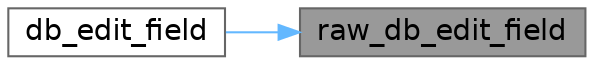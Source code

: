digraph "raw_db_edit_field"
{
 // LATEX_PDF_SIZE
  bgcolor="transparent";
  edge [fontname=Helvetica,fontsize=14,labelfontname=Helvetica,labelfontsize=14];
  node [fontname=Helvetica,fontsize=14,shape=box,height=0.2,width=0.4];
  rankdir="RL";
  Node1 [id="Node000001",label="raw_db_edit_field",height=0.2,width=0.4,color="gray40", fillcolor="grey60", style="filled", fontcolor="black",tooltip=" "];
  Node1 -> Node2 [id="edge1_Node000001_Node000002",dir="back",color="steelblue1",style="solid",tooltip=" "];
  Node2 [id="Node000002",label="db_edit_field",height=0.2,width=0.4,color="grey40", fillcolor="white", style="filled",URL="$d9/d92/db__common_8inc_8php.html#adfa1e7c6bc781d1c447652ae4515a4b3",tooltip=" "];
}
